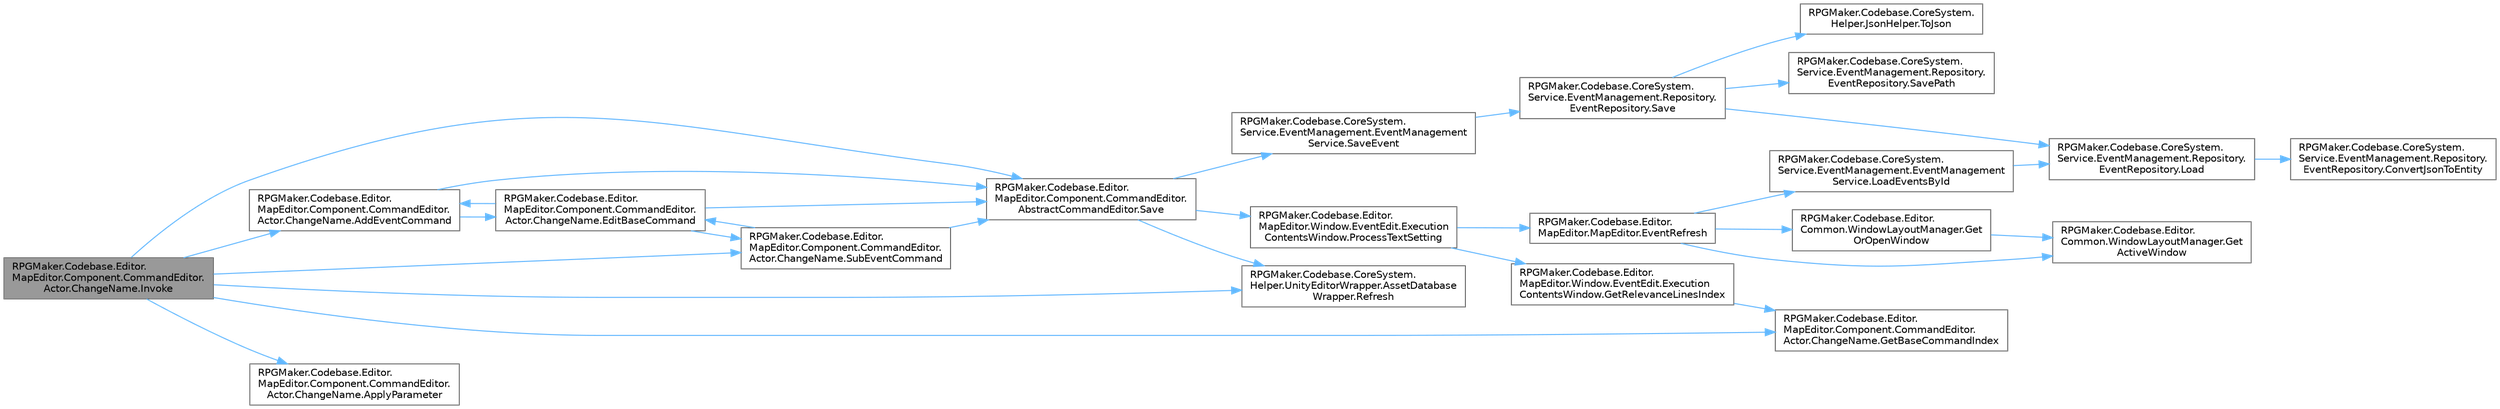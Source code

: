 digraph "RPGMaker.Codebase.Editor.MapEditor.Component.CommandEditor.Actor.ChangeName.Invoke"
{
 // LATEX_PDF_SIZE
  bgcolor="transparent";
  edge [fontname=Helvetica,fontsize=10,labelfontname=Helvetica,labelfontsize=10];
  node [fontname=Helvetica,fontsize=10,shape=box,height=0.2,width=0.4];
  rankdir="LR";
  Node1 [id="Node000001",label="RPGMaker.Codebase.Editor.\lMapEditor.Component.CommandEditor.\lActor.ChangeName.Invoke",height=0.2,width=0.4,color="gray40", fillcolor="grey60", style="filled", fontcolor="black",tooltip=" "];
  Node1 -> Node2 [id="edge1_Node000001_Node000002",color="steelblue1",style="solid",tooltip=" "];
  Node2 [id="Node000002",label="RPGMaker.Codebase.Editor.\lMapEditor.Component.CommandEditor.\lActor.ChangeName.AddEventCommand",height=0.2,width=0.4,color="grey40", fillcolor="white", style="filled",URL="$d1/d0c/class_r_p_g_maker_1_1_codebase_1_1_editor_1_1_map_editor_1_1_component_1_1_command_editor_1_1_actor_1_1_change_name.html#a43dc434e87294ae77b8c5f04ce0b9c3c",tooltip="コマンドを追加する"];
  Node2 -> Node3 [id="edge2_Node000002_Node000003",color="steelblue1",style="solid",tooltip=" "];
  Node3 [id="Node000003",label="RPGMaker.Codebase.Editor.\lMapEditor.Component.CommandEditor.\lActor.ChangeName.EditBaseCommand",height=0.2,width=0.4,color="grey40", fillcolor="white", style="filled",URL="$d1/d0c/class_r_p_g_maker_1_1_codebase_1_1_editor_1_1_map_editor_1_1_component_1_1_command_editor_1_1_actor_1_1_change_name.html#a2f16d8250c71deb5c5b6660c2c3e7829",tooltip="基点のコマンドを別のイベントコードに変更する"];
  Node3 -> Node2 [id="edge3_Node000003_Node000002",color="steelblue1",style="solid",tooltip=" "];
  Node3 -> Node4 [id="edge4_Node000003_Node000004",color="steelblue1",style="solid",tooltip=" "];
  Node4 [id="Node000004",label="RPGMaker.Codebase.Editor.\lMapEditor.Component.CommandEditor.\lAbstractCommandEditor.Save",height=0.2,width=0.4,color="grey40", fillcolor="white", style="filled",URL="$d3/ded/class_r_p_g_maker_1_1_codebase_1_1_editor_1_1_map_editor_1_1_component_1_1_command_editor_1_1_abstract_command_editor.html#af4ca3c0da1e28c5faa50d538a2f8ab68",tooltip=" "];
  Node4 -> Node5 [id="edge5_Node000004_Node000005",color="steelblue1",style="solid",tooltip=" "];
  Node5 [id="Node000005",label="RPGMaker.Codebase.Editor.\lMapEditor.Window.EventEdit.Execution\lContentsWindow.ProcessTextSetting",height=0.2,width=0.4,color="grey40", fillcolor="white", style="filled",URL="$d4/d5c/class_r_p_g_maker_1_1_codebase_1_1_editor_1_1_map_editor_1_1_window_1_1_event_edit_1_1_execution_contents_window.html#ada78c1325d8f5758dbd450eacfae38bc",tooltip=" "];
  Node5 -> Node6 [id="edge6_Node000005_Node000006",color="steelblue1",style="solid",tooltip=" "];
  Node6 [id="Node000006",label="RPGMaker.Codebase.Editor.\lMapEditor.MapEditor.EventRefresh",height=0.2,width=0.4,color="grey40", fillcolor="white", style="filled",URL="$d1/d2d/class_r_p_g_maker_1_1_codebase_1_1_editor_1_1_map_editor_1_1_map_editor.html#afbaee6161fa32554f067a71c268db72a",tooltip=" "];
  Node6 -> Node7 [id="edge7_Node000006_Node000007",color="steelblue1",style="solid",tooltip=" "];
  Node7 [id="Node000007",label="RPGMaker.Codebase.Editor.\lCommon.WindowLayoutManager.Get\lActiveWindow",height=0.2,width=0.4,color="grey40", fillcolor="white", style="filled",URL="$d1/dcb/class_r_p_g_maker_1_1_codebase_1_1_editor_1_1_common_1_1_window_layout_manager.html#a5d6a0f96e987d3d534af55f13296b8c1",tooltip=" "];
  Node6 -> Node8 [id="edge8_Node000006_Node000008",color="steelblue1",style="solid",tooltip=" "];
  Node8 [id="Node000008",label="RPGMaker.Codebase.Editor.\lCommon.WindowLayoutManager.Get\lOrOpenWindow",height=0.2,width=0.4,color="grey40", fillcolor="white", style="filled",URL="$d1/dcb/class_r_p_g_maker_1_1_codebase_1_1_editor_1_1_common_1_1_window_layout_manager.html#a800df5ea8f1279e857a7930eadc791c4",tooltip="layoutIDからウィンドウを取得（開いてなければ開く）"];
  Node8 -> Node7 [id="edge9_Node000008_Node000007",color="steelblue1",style="solid",tooltip=" "];
  Node6 -> Node9 [id="edge10_Node000006_Node000009",color="steelblue1",style="solid",tooltip=" "];
  Node9 [id="Node000009",label="RPGMaker.Codebase.CoreSystem.\lService.EventManagement.EventManagement\lService.LoadEventsById",height=0.2,width=0.4,color="grey40", fillcolor="white", style="filled",URL="$d5/d7b/class_r_p_g_maker_1_1_codebase_1_1_core_system_1_1_service_1_1_event_management_1_1_event_management_service.html#ad41822cfd87959b5dd4db750820f4dd3",tooltip="😁 Idに紐づくイベント読込"];
  Node9 -> Node10 [id="edge11_Node000009_Node000010",color="steelblue1",style="solid",tooltip=" "];
  Node10 [id="Node000010",label="RPGMaker.Codebase.CoreSystem.\lService.EventManagement.Repository.\lEventRepository.Load",height=0.2,width=0.4,color="grey40", fillcolor="white", style="filled",URL="$d9/d21/class_r_p_g_maker_1_1_codebase_1_1_core_system_1_1_service_1_1_event_management_1_1_repository_1_1_event_repository.html#aa07a22564e7e157ac3cb0b8861980079",tooltip="😁 読込"];
  Node10 -> Node11 [id="edge12_Node000010_Node000011",color="steelblue1",style="solid",tooltip=" "];
  Node11 [id="Node000011",label="RPGMaker.Codebase.CoreSystem.\lService.EventManagement.Repository.\lEventRepository.ConvertJsonToEntity",height=0.2,width=0.4,color="grey40", fillcolor="white", style="filled",URL="$d9/d21/class_r_p_g_maker_1_1_codebase_1_1_core_system_1_1_service_1_1_event_management_1_1_repository_1_1_event_repository.html#a362b89e9d43c8ed34a1fd0ad62001db2",tooltip="😁 JSONからエンティティへ変換"];
  Node5 -> Node12 [id="edge13_Node000005_Node000012",color="steelblue1",style="solid",tooltip=" "];
  Node12 [id="Node000012",label="RPGMaker.Codebase.Editor.\lMapEditor.Window.EventEdit.Execution\lContentsWindow.GetRelevanceLinesIndex",height=0.2,width=0.4,color="grey40", fillcolor="white", style="filled",URL="$d4/d5c/class_r_p_g_maker_1_1_codebase_1_1_editor_1_1_map_editor_1_1_window_1_1_event_edit_1_1_execution_contents_window.html#a9cc2e2e0d91372b62808204f1671de92",tooltip=" "];
  Node12 -> Node13 [id="edge14_Node000012_Node000013",color="steelblue1",style="solid",tooltip=" "];
  Node13 [id="Node000013",label="RPGMaker.Codebase.Editor.\lMapEditor.Component.CommandEditor.\lActor.ChangeName.GetBaseCommandIndex",height=0.2,width=0.4,color="grey40", fillcolor="white", style="filled",URL="$d1/d0c/class_r_p_g_maker_1_1_codebase_1_1_editor_1_1_map_editor_1_1_component_1_1_command_editor_1_1_actor_1_1_change_name.html#ae341e22b20b6b97ec0151b828c51666b",tooltip="基点となる[アクター設定の変更]のインデックスを取得する"];
  Node4 -> Node14 [id="edge15_Node000004_Node000014",color="steelblue1",style="solid",tooltip=" "];
  Node14 [id="Node000014",label="RPGMaker.Codebase.CoreSystem.\lHelper.UnityEditorWrapper.AssetDatabase\lWrapper.Refresh",height=0.2,width=0.4,color="grey40", fillcolor="white", style="filled",URL="$d9/d20/class_r_p_g_maker_1_1_codebase_1_1_core_system_1_1_helper_1_1_unity_editor_wrapper_1_1_asset_database_wrapper.html#a6a55f5098d23beaeadbcb41de897f051",tooltip=" "];
  Node4 -> Node15 [id="edge16_Node000004_Node000015",color="steelblue1",style="solid",tooltip=" "];
  Node15 [id="Node000015",label="RPGMaker.Codebase.CoreSystem.\lService.EventManagement.EventManagement\lService.SaveEvent",height=0.2,width=0.4,color="grey40", fillcolor="white", style="filled",URL="$d5/d7b/class_r_p_g_maker_1_1_codebase_1_1_core_system_1_1_service_1_1_event_management_1_1_event_management_service.html#ab4076d36d7d412ee2420c7e81d02ab4a",tooltip="😁 イベント保存"];
  Node15 -> Node16 [id="edge17_Node000015_Node000016",color="steelblue1",style="solid",tooltip=" "];
  Node16 [id="Node000016",label="RPGMaker.Codebase.CoreSystem.\lService.EventManagement.Repository.\lEventRepository.Save",height=0.2,width=0.4,color="grey40", fillcolor="white", style="filled",URL="$d9/d21/class_r_p_g_maker_1_1_codebase_1_1_core_system_1_1_service_1_1_event_management_1_1_repository_1_1_event_repository.html#a85d97192a962f0e45d63429ec5e5dc2d",tooltip="😁 保存"];
  Node16 -> Node10 [id="edge18_Node000016_Node000010",color="steelblue1",style="solid",tooltip=" "];
  Node16 -> Node17 [id="edge19_Node000016_Node000017",color="steelblue1",style="solid",tooltip=" "];
  Node17 [id="Node000017",label="RPGMaker.Codebase.CoreSystem.\lService.EventManagement.Repository.\lEventRepository.SavePath",height=0.2,width=0.4,color="grey40", fillcolor="white", style="filled",URL="$d9/d21/class_r_p_g_maker_1_1_codebase_1_1_core_system_1_1_service_1_1_event_management_1_1_repository_1_1_event_repository.html#a04ab7e6ca381cb3a66957ab68af0ee05",tooltip="😁 パス保存"];
  Node16 -> Node18 [id="edge20_Node000016_Node000018",color="steelblue1",style="solid",tooltip=" "];
  Node18 [id="Node000018",label="RPGMaker.Codebase.CoreSystem.\lHelper.JsonHelper.ToJson",height=0.2,width=0.4,color="grey40", fillcolor="white", style="filled",URL="$d8/dd0/class_r_p_g_maker_1_1_codebase_1_1_core_system_1_1_helper_1_1_json_helper.html#a769989dc78ae92d5e53c0aec69a8bec7",tooltip=" "];
  Node3 -> Node19 [id="edge21_Node000003_Node000019",color="steelblue1",style="solid",tooltip=" "];
  Node19 [id="Node000019",label="RPGMaker.Codebase.Editor.\lMapEditor.Component.CommandEditor.\lActor.ChangeName.SubEventCommand",height=0.2,width=0.4,color="grey40", fillcolor="white", style="filled",URL="$d1/d0c/class_r_p_g_maker_1_1_codebase_1_1_editor_1_1_map_editor_1_1_component_1_1_command_editor_1_1_actor_1_1_change_name.html#aab3ca6f5a19d827354c30faf3bc04746",tooltip="コマンドを削除する"];
  Node19 -> Node3 [id="edge22_Node000019_Node000003",color="steelblue1",style="solid",tooltip=" "];
  Node19 -> Node4 [id="edge23_Node000019_Node000004",color="steelblue1",style="solid",tooltip=" "];
  Node2 -> Node4 [id="edge24_Node000002_Node000004",color="steelblue1",style="solid",tooltip=" "];
  Node1 -> Node20 [id="edge25_Node000001_Node000020",color="steelblue1",style="solid",tooltip=" "];
  Node20 [id="Node000020",label="RPGMaker.Codebase.Editor.\lMapEditor.Component.CommandEditor.\lActor.ChangeName.ApplyParameter",height=0.2,width=0.4,color="grey40", fillcolor="white", style="filled",URL="$d1/d0c/class_r_p_g_maker_1_1_codebase_1_1_editor_1_1_map_editor_1_1_component_1_1_command_editor_1_1_actor_1_1_change_name.html#a4764c0b49b714c693c3347831aab3518",tooltip="関連コマンドにparametersの参照を渡す"];
  Node1 -> Node13 [id="edge26_Node000001_Node000013",color="steelblue1",style="solid",tooltip=" "];
  Node1 -> Node14 [id="edge27_Node000001_Node000014",color="steelblue1",style="solid",tooltip=" "];
  Node1 -> Node4 [id="edge28_Node000001_Node000004",color="steelblue1",style="solid",tooltip=" "];
  Node1 -> Node19 [id="edge29_Node000001_Node000019",color="steelblue1",style="solid",tooltip=" "];
}
